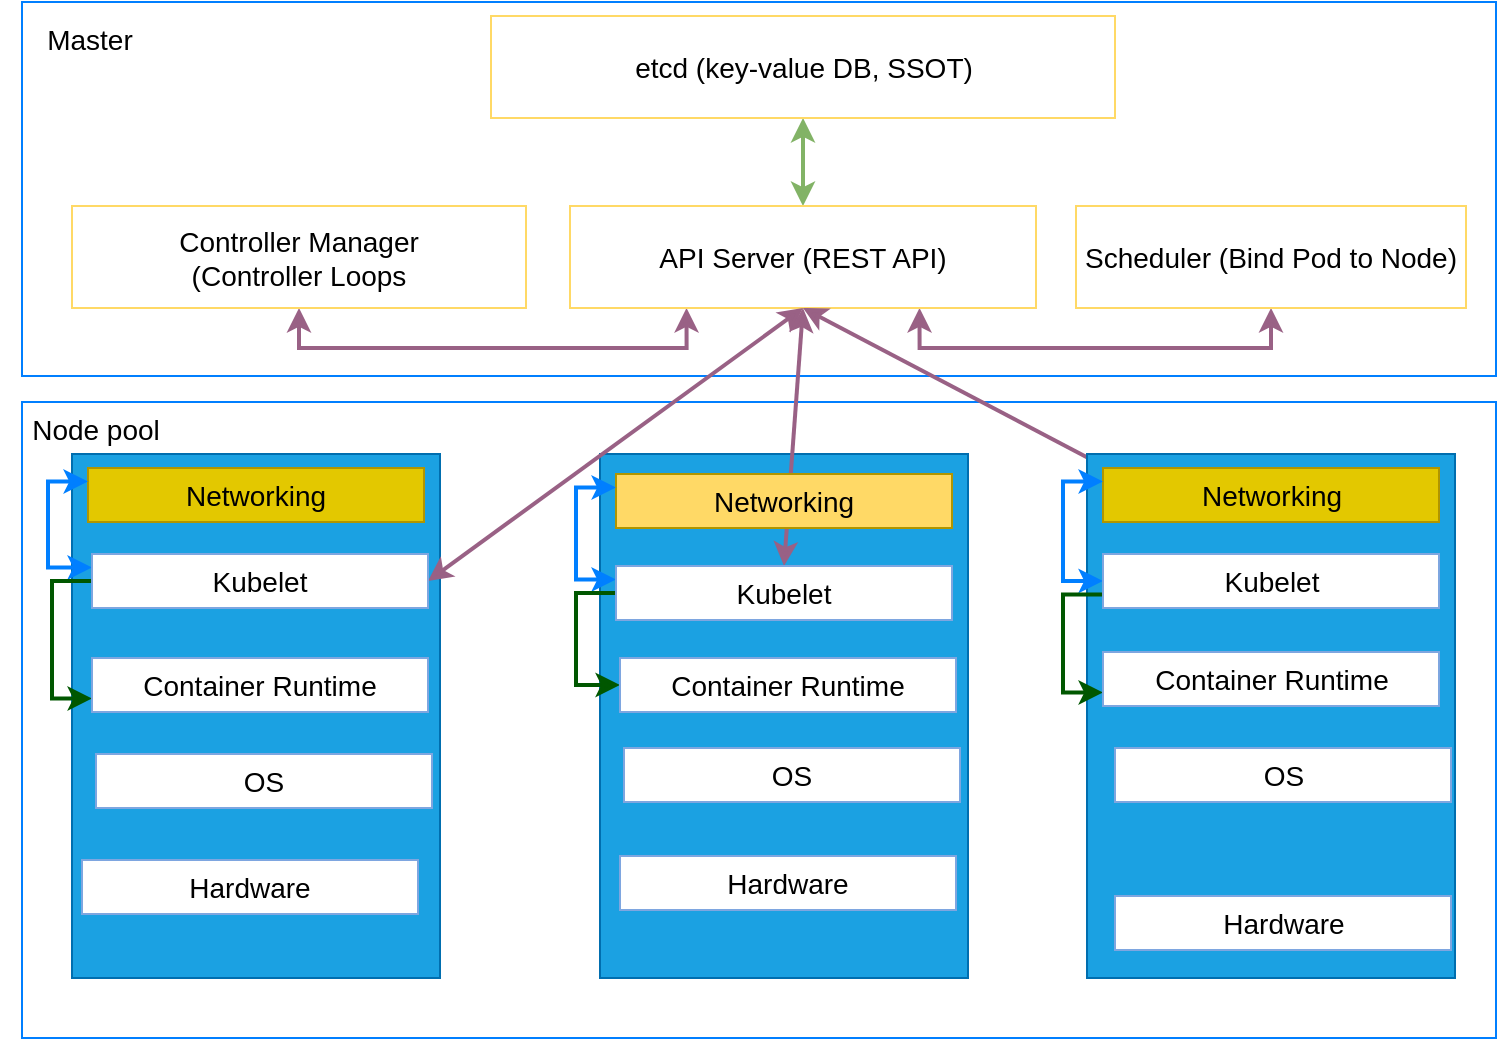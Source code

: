 <mxfile version="16.5.6" type="github">
  <diagram id="VoMlGiU2pW1Z-XZZNlsV" name="Page-1">
    <mxGraphModel dx="1038" dy="539" grid="0" gridSize="10" guides="1" tooltips="1" connect="1" arrows="1" fold="1" page="1" pageScale="1" pageWidth="3300" pageHeight="4681" math="0" shadow="0">
      <root>
        <mxCell id="0" />
        <mxCell id="1" parent="0" />
        <mxCell id="XD1vefd1xfMaJMbnwv3x-1" value="" style="rounded=0;whiteSpace=wrap;html=1;fillColor=none;strokeColor=#007FFF;" vertex="1" parent="1">
          <mxGeometry x="272" y="20" width="737" height="187" as="geometry" />
        </mxCell>
        <mxCell id="XD1vefd1xfMaJMbnwv3x-2" value="&lt;font style=&quot;font-size: 14px&quot;&gt;Master&lt;/font&gt;" style="text;html=1;strokeColor=none;fillColor=none;align=center;verticalAlign=middle;whiteSpace=wrap;rounded=0;" vertex="1" parent="1">
          <mxGeometry x="276" y="24" width="60" height="30" as="geometry" />
        </mxCell>
        <mxCell id="XD1vefd1xfMaJMbnwv3x-7" style="edgeStyle=orthogonalEdgeStyle;rounded=0;orthogonalLoop=1;jettySize=auto;html=1;exitX=0.5;exitY=1;exitDx=0;exitDy=0;fontSize=14;strokeColor=#82b366;startArrow=classic;startFill=1;strokeWidth=2;fillColor=#d5e8d4;gradientColor=#97d077;" edge="1" parent="1" source="XD1vefd1xfMaJMbnwv3x-3" target="XD1vefd1xfMaJMbnwv3x-5">
          <mxGeometry relative="1" as="geometry" />
        </mxCell>
        <mxCell id="XD1vefd1xfMaJMbnwv3x-3" value="&lt;font style=&quot;font-size: 14px&quot;&gt;etcd (key-value DB, SSOT)&lt;/font&gt;" style="rounded=0;whiteSpace=wrap;html=1;strokeColor=#FFD966;fillColor=none;" vertex="1" parent="1">
          <mxGeometry x="506.5" y="27" width="312" height="51" as="geometry" />
        </mxCell>
        <mxCell id="XD1vefd1xfMaJMbnwv3x-36" style="edgeStyle=orthogonalEdgeStyle;rounded=0;orthogonalLoop=1;jettySize=auto;html=1;exitX=0.5;exitY=1;exitDx=0;exitDy=0;entryX=0.25;entryY=1;entryDx=0;entryDy=0;fontSize=14;startArrow=classic;startFill=1;strokeColor=#996185;strokeWidth=2;fillColor=#e6d0de;gradientColor=#d5739d;" edge="1" parent="1" source="XD1vefd1xfMaJMbnwv3x-4" target="XD1vefd1xfMaJMbnwv3x-5">
          <mxGeometry relative="1" as="geometry" />
        </mxCell>
        <mxCell id="XD1vefd1xfMaJMbnwv3x-4" value="&lt;font style=&quot;font-size: 14px&quot;&gt;Controller Manager&lt;br&gt;(Controller Loops&lt;br&gt;&lt;/font&gt;" style="rounded=0;whiteSpace=wrap;html=1;strokeColor=#FFD966;fillColor=none;" vertex="1" parent="1">
          <mxGeometry x="297" y="122" width="227" height="51" as="geometry" />
        </mxCell>
        <mxCell id="XD1vefd1xfMaJMbnwv3x-37" style="edgeStyle=orthogonalEdgeStyle;rounded=0;orthogonalLoop=1;jettySize=auto;html=1;exitX=0.75;exitY=1;exitDx=0;exitDy=0;entryX=0.5;entryY=1;entryDx=0;entryDy=0;fontSize=14;startArrow=classic;startFill=1;strokeColor=#996185;strokeWidth=2;fillColor=#e6d0de;gradientColor=#d5739d;" edge="1" parent="1" source="XD1vefd1xfMaJMbnwv3x-5" target="XD1vefd1xfMaJMbnwv3x-6">
          <mxGeometry relative="1" as="geometry" />
        </mxCell>
        <mxCell id="XD1vefd1xfMaJMbnwv3x-5" value="&lt;font style=&quot;font-size: 14px&quot;&gt;API Server (REST API)&lt;br&gt;&lt;/font&gt;" style="rounded=0;whiteSpace=wrap;html=1;strokeColor=#FFD966;fillColor=none;" vertex="1" parent="1">
          <mxGeometry x="546" y="122" width="233" height="51" as="geometry" />
        </mxCell>
        <mxCell id="XD1vefd1xfMaJMbnwv3x-6" value="&lt;font style=&quot;font-size: 14px&quot;&gt;Scheduler (Bind Pod to Node)&lt;br&gt;&lt;/font&gt;" style="rounded=0;whiteSpace=wrap;html=1;strokeColor=#FFD966;fillColor=none;" vertex="1" parent="1">
          <mxGeometry x="799" y="122" width="195" height="51" as="geometry" />
        </mxCell>
        <mxCell id="XD1vefd1xfMaJMbnwv3x-8" value="" style="rounded=0;whiteSpace=wrap;html=1;fillColor=none;strokeColor=#007FFF;" vertex="1" parent="1">
          <mxGeometry x="272" y="220" width="737" height="318" as="geometry" />
        </mxCell>
        <mxCell id="XD1vefd1xfMaJMbnwv3x-9" value="" style="rounded=0;whiteSpace=wrap;html=1;fontSize=14;strokeColor=#006EAF;fillColor=#1ba1e2;fontColor=#ffffff;" vertex="1" parent="1">
          <mxGeometry x="297" y="246" width="184" height="262" as="geometry" />
        </mxCell>
        <mxCell id="XD1vefd1xfMaJMbnwv3x-10" value="" style="rounded=0;whiteSpace=wrap;html=1;fontSize=14;strokeColor=#006EAF;fillColor=#1ba1e2;fontColor=#ffffff;" vertex="1" parent="1">
          <mxGeometry x="561" y="246" width="184" height="262" as="geometry" />
        </mxCell>
        <mxCell id="XD1vefd1xfMaJMbnwv3x-40" style="edgeStyle=none;rounded=0;orthogonalLoop=1;jettySize=auto;html=1;exitX=0.5;exitY=0;exitDx=0;exitDy=0;fontSize=14;startArrow=classic;startFill=1;strokeColor=#996185;strokeWidth=2;entryX=0.5;entryY=1;entryDx=0;entryDy=0;fillColor=#e6d0de;gradientColor=#d5739d;" edge="1" parent="1" source="XD1vefd1xfMaJMbnwv3x-20" target="XD1vefd1xfMaJMbnwv3x-5">
          <mxGeometry relative="1" as="geometry">
            <mxPoint x="661" y="169" as="targetPoint" />
          </mxGeometry>
        </mxCell>
        <mxCell id="XD1vefd1xfMaJMbnwv3x-11" value="" style="rounded=0;whiteSpace=wrap;html=1;fontSize=14;strokeColor=#006EAF;fillColor=#1ba1e2;fontColor=#ffffff;" vertex="1" parent="1">
          <mxGeometry x="804.5" y="246" width="184" height="262" as="geometry" />
        </mxCell>
        <mxCell id="XD1vefd1xfMaJMbnwv3x-12" value="Node pool" style="text;html=1;strokeColor=none;fillColor=none;align=center;verticalAlign=middle;whiteSpace=wrap;rounded=0;fontSize=14;" vertex="1" parent="1">
          <mxGeometry x="261" y="219" width="96" height="30" as="geometry" />
        </mxCell>
        <mxCell id="XD1vefd1xfMaJMbnwv3x-13" value="Networking" style="rounded=0;whiteSpace=wrap;html=1;fontSize=14;strokeColor=#B09500;fillColor=#e3c800;fontColor=#000000;" vertex="1" parent="1">
          <mxGeometry x="305" y="253" width="168" height="27" as="geometry" />
        </mxCell>
        <mxCell id="XD1vefd1xfMaJMbnwv3x-29" style="edgeStyle=orthogonalEdgeStyle;rounded=0;orthogonalLoop=1;jettySize=auto;html=1;exitX=0;exitY=0.25;exitDx=0;exitDy=0;entryX=0;entryY=0.25;entryDx=0;entryDy=0;fontSize=14;startArrow=classic;startFill=1;strokeColor=#007FFF;strokeWidth=2;fillColor=#1ba1e2;" edge="1" parent="1" source="XD1vefd1xfMaJMbnwv3x-14" target="XD1vefd1xfMaJMbnwv3x-13">
          <mxGeometry relative="1" as="geometry" />
        </mxCell>
        <mxCell id="XD1vefd1xfMaJMbnwv3x-33" style="edgeStyle=orthogonalEdgeStyle;rounded=0;orthogonalLoop=1;jettySize=auto;html=1;exitX=0;exitY=0.5;exitDx=0;exitDy=0;entryX=0;entryY=0.75;entryDx=0;entryDy=0;fontSize=14;startArrow=none;startFill=0;strokeColor=#005700;strokeWidth=2;fillColor=#008a00;" edge="1" parent="1" source="XD1vefd1xfMaJMbnwv3x-14" target="XD1vefd1xfMaJMbnwv3x-15">
          <mxGeometry relative="1" as="geometry" />
        </mxCell>
        <mxCell id="XD1vefd1xfMaJMbnwv3x-38" style="rounded=0;orthogonalLoop=1;jettySize=auto;html=1;exitX=1;exitY=0.5;exitDx=0;exitDy=0;entryX=0.5;entryY=1;entryDx=0;entryDy=0;fontSize=14;startArrow=classic;startFill=1;strokeColor=#996185;strokeWidth=2;fillColor=#e6d0de;gradientColor=#d5739d;" edge="1" parent="1" source="XD1vefd1xfMaJMbnwv3x-14" target="XD1vefd1xfMaJMbnwv3x-5">
          <mxGeometry relative="1" as="geometry" />
        </mxCell>
        <mxCell id="XD1vefd1xfMaJMbnwv3x-14" value="Kubelet" style="rounded=0;whiteSpace=wrap;html=1;fontSize=14;strokeColor=#7EA6E0;fillColor=default;" vertex="1" parent="1">
          <mxGeometry x="307" y="296" width="168" height="27" as="geometry" />
        </mxCell>
        <mxCell id="XD1vefd1xfMaJMbnwv3x-15" value="Container Runtime" style="rounded=0;whiteSpace=wrap;html=1;fontSize=14;strokeColor=#7EA6E0;fillColor=default;" vertex="1" parent="1">
          <mxGeometry x="307" y="348" width="168" height="27" as="geometry" />
        </mxCell>
        <mxCell id="XD1vefd1xfMaJMbnwv3x-39" style="edgeStyle=none;rounded=0;orthogonalLoop=1;jettySize=auto;html=1;entryX=0.5;entryY=1;entryDx=0;entryDy=0;fontSize=14;startArrow=classic;startFill=1;strokeColor=#996185;strokeWidth=2;fillColor=#e6d0de;gradientColor=#d5739d;exitX=0.5;exitY=0;exitDx=0;exitDy=0;" edge="1" parent="1" source="XD1vefd1xfMaJMbnwv3x-17" target="XD1vefd1xfMaJMbnwv3x-5">
          <mxGeometry relative="1" as="geometry" />
        </mxCell>
        <mxCell id="XD1vefd1xfMaJMbnwv3x-16" value="Networking" style="rounded=0;whiteSpace=wrap;html=1;fontSize=14;strokeColor=#B09500;fillColor=#FFD966;fontColor=#000000;gradientColor=none;" vertex="1" parent="1">
          <mxGeometry x="569" y="256" width="168" height="27" as="geometry" />
        </mxCell>
        <mxCell id="XD1vefd1xfMaJMbnwv3x-31" style="edgeStyle=orthogonalEdgeStyle;rounded=0;orthogonalLoop=1;jettySize=auto;html=1;exitX=0;exitY=0.25;exitDx=0;exitDy=0;entryX=0;entryY=0.25;entryDx=0;entryDy=0;fontSize=14;startArrow=classic;startFill=1;strokeColor=#007FFF;strokeWidth=2;" edge="1" parent="1" source="XD1vefd1xfMaJMbnwv3x-17" target="XD1vefd1xfMaJMbnwv3x-16">
          <mxGeometry relative="1" as="geometry" />
        </mxCell>
        <mxCell id="XD1vefd1xfMaJMbnwv3x-34" style="edgeStyle=orthogonalEdgeStyle;rounded=0;orthogonalLoop=1;jettySize=auto;html=1;exitX=0;exitY=0.5;exitDx=0;exitDy=0;entryX=0;entryY=0.5;entryDx=0;entryDy=0;fontSize=14;startArrow=none;startFill=0;strokeColor=#005700;strokeWidth=2;fillColor=#008a00;" edge="1" parent="1" source="XD1vefd1xfMaJMbnwv3x-17" target="XD1vefd1xfMaJMbnwv3x-18">
          <mxGeometry relative="1" as="geometry" />
        </mxCell>
        <mxCell id="XD1vefd1xfMaJMbnwv3x-17" value="Kubelet" style="rounded=0;whiteSpace=wrap;html=1;fontSize=14;strokeColor=#7EA6E0;fillColor=default;" vertex="1" parent="1">
          <mxGeometry x="569" y="302" width="168" height="27" as="geometry" />
        </mxCell>
        <mxCell id="XD1vefd1xfMaJMbnwv3x-18" value="Container Runtime" style="rounded=0;whiteSpace=wrap;html=1;fontSize=14;strokeColor=#7EA6E0;fillColor=default;" vertex="1" parent="1">
          <mxGeometry x="571" y="348" width="168" height="27" as="geometry" />
        </mxCell>
        <mxCell id="XD1vefd1xfMaJMbnwv3x-19" value="Networking" style="rounded=0;whiteSpace=wrap;html=1;fontSize=14;strokeColor=#B09500;fillColor=#e3c800;fontColor=#000000;" vertex="1" parent="1">
          <mxGeometry x="812.5" y="253" width="168" height="27" as="geometry" />
        </mxCell>
        <mxCell id="XD1vefd1xfMaJMbnwv3x-32" style="edgeStyle=orthogonalEdgeStyle;rounded=0;orthogonalLoop=1;jettySize=auto;html=1;exitX=0;exitY=0.5;exitDx=0;exitDy=0;entryX=0;entryY=0.25;entryDx=0;entryDy=0;fontSize=14;startArrow=classic;startFill=1;strokeColor=#007FFF;strokeWidth=2;" edge="1" parent="1" source="XD1vefd1xfMaJMbnwv3x-20" target="XD1vefd1xfMaJMbnwv3x-19">
          <mxGeometry relative="1" as="geometry" />
        </mxCell>
        <mxCell id="XD1vefd1xfMaJMbnwv3x-35" style="edgeStyle=orthogonalEdgeStyle;rounded=0;orthogonalLoop=1;jettySize=auto;html=1;exitX=0;exitY=0.75;exitDx=0;exitDy=0;entryX=0;entryY=0.75;entryDx=0;entryDy=0;fontSize=14;startArrow=none;startFill=0;strokeColor=#005700;strokeWidth=2;fillColor=#008a00;" edge="1" parent="1" source="XD1vefd1xfMaJMbnwv3x-20" target="XD1vefd1xfMaJMbnwv3x-21">
          <mxGeometry relative="1" as="geometry" />
        </mxCell>
        <mxCell id="XD1vefd1xfMaJMbnwv3x-20" value="Kubelet" style="rounded=0;whiteSpace=wrap;html=1;fontSize=14;strokeColor=#7EA6E0;fillColor=default;" vertex="1" parent="1">
          <mxGeometry x="812.5" y="296" width="168" height="27" as="geometry" />
        </mxCell>
        <mxCell id="XD1vefd1xfMaJMbnwv3x-21" value="Container Runtime" style="rounded=0;whiteSpace=wrap;html=1;fontSize=14;strokeColor=#7EA6E0;fillColor=default;" vertex="1" parent="1">
          <mxGeometry x="812.5" y="345" width="168" height="27" as="geometry" />
        </mxCell>
        <mxCell id="XD1vefd1xfMaJMbnwv3x-22" value="OS" style="rounded=0;whiteSpace=wrap;html=1;fontSize=14;strokeColor=#7EA6E0;fillColor=default;" vertex="1" parent="1">
          <mxGeometry x="309" y="396" width="168" height="27" as="geometry" />
        </mxCell>
        <mxCell id="XD1vefd1xfMaJMbnwv3x-23" value="OS" style="rounded=0;whiteSpace=wrap;html=1;fontSize=14;strokeColor=#7EA6E0;fillColor=default;" vertex="1" parent="1">
          <mxGeometry x="573" y="393" width="168" height="27" as="geometry" />
        </mxCell>
        <mxCell id="XD1vefd1xfMaJMbnwv3x-24" value="OS" style="rounded=0;whiteSpace=wrap;html=1;fontSize=14;strokeColor=#7EA6E0;fillColor=default;" vertex="1" parent="1">
          <mxGeometry x="818.5" y="393" width="168" height="27" as="geometry" />
        </mxCell>
        <mxCell id="XD1vefd1xfMaJMbnwv3x-26" value="Hardware" style="rounded=0;whiteSpace=wrap;html=1;fontSize=14;strokeColor=#7EA6E0;fillColor=default;" vertex="1" parent="1">
          <mxGeometry x="302" y="449" width="168" height="27" as="geometry" />
        </mxCell>
        <mxCell id="XD1vefd1xfMaJMbnwv3x-27" value="Hardware" style="rounded=0;whiteSpace=wrap;html=1;fontSize=14;strokeColor=#7EA6E0;fillColor=default;" vertex="1" parent="1">
          <mxGeometry x="571" y="447" width="168" height="27" as="geometry" />
        </mxCell>
        <mxCell id="XD1vefd1xfMaJMbnwv3x-28" value="Hardware" style="rounded=0;whiteSpace=wrap;html=1;fontSize=14;strokeColor=#7EA6E0;fillColor=default;" vertex="1" parent="1">
          <mxGeometry x="818.5" y="467" width="168" height="27" as="geometry" />
        </mxCell>
      </root>
    </mxGraphModel>
  </diagram>
</mxfile>
